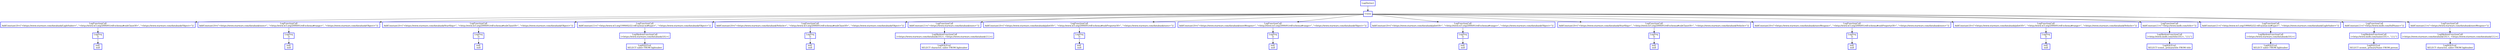 digraph  g{
node [shape=rectangle, color=black, fontcolor=black, style=bold]
0 [label="LogDistinct" , color = blue] ; 
1 [label="Union", color = blue] ; 
0 -> 1 ; 
2 [label="LogFunctionCall
AddConstant{0=(\"<https://www.starwars.com/databank/LightSaber>\", \"<http://www.w3.org/2000/01/rdf-schema#subClassOf>\", \"<https://www.starwars.com/databank/Object>\")}" , color = blue] ; 
1 -> 2 ; 
3 [label="LogProj
[]" , color = blue] ; 
2 -> 3 ; 
4 [label="null 
null", color = blue] ; 
3 -> 4 ; 
6 [label="LogFunctionCall
AddConstant{0=(\"<https://www.starwars.com/databank/uses>\", \"<http://www.w3.org/2000/01/rdf-schema#range>\", \"<https://www.starwars.com/databank/Object>\")}" , color = blue] ; 
1 -> 6 ; 
7 [label="LogProj
[]" , color = blue] ; 
6 -> 7 ; 
8 [label="null 
null", color = blue] ; 
7 -> 8 ; 
10 [label="LogFunctionCall
AddConstant{0=(\"<https://www.starwars.com/databank/StarShip>\", \"<http://www.w3.org/2000/01/rdf-schema#subClassOf>\", \"<https://www.starwars.com/databank/Object>\")}" , color = blue] ; 
1 -> 10 ; 
11 [label="LogProj
[]" , color = blue] ; 
10 -> 11 ; 
12 [label="null 
null", color = blue] ; 
11 -> 12 ; 
14 [label="LogFunctionCall
AddConstant{1=(\"<http://www.w3.org/1999/02/22-rdf-syntax-ns#type>\", \"<https://www.starwars.com/databank/Object>\")}" , color = blue] ; 
1 -> 14 ; 
15 [label="LogSkolemFunctionCall
(<https://www.starwars.com/databank/{0}>)" , color = blue] ; 
14 -> 15 ; 
16 [label="LogSQLEval 
SELECT saber FROM lightsaber", color = blue] ; 
15 -> 16 ; 
18 [label="LogFunctionCall
AddConstant{0=(\"<https://www.starwars.com/databank/Vehicle>\", \"<http://www.w3.org/2000/01/rdf-schema#subClassOf>\", \"<https://www.starwars.com/databank/Object>\")}" , color = blue] ; 
1 -> 18 ; 
19 [label="LogProj
[]" , color = blue] ; 
18 -> 19 ; 
20 [label="null 
null", color = blue] ; 
19 -> 20 ; 
22 [label="LogFunctionCall
AddConstant{1=(\"<https://www.starwars.com/databank/uses>\")}" , color = blue] ; 
1 -> 22 ; 
23 [label="LogSkolemFunctionCall
(<https://www.starwars.com/databank/{0}>, <https://www.starwars.com/databank/{1}>)" , color = blue] ; 
22 -> 23 ; 
24 [label="LogSQLEval 
SELECT character, saber FROM lightsaber", color = blue] ; 
23 -> 24 ; 
26 [label="LogFunctionCall
AddConstant{0=(\"<https://www.starwars.com/databank/pilotOf>\", \"<http://www.w3.org/2000/01/rdf-schema#subPropertyOf>\", \"<https://www.starwars.com/databank/uses>\")}" , color = blue] ; 
1 -> 26 ; 
27 [label="LogProj
[]" , color = blue] ; 
26 -> 27 ; 
28 [label="null 
null", color = blue] ; 
27 -> 28 ; 
30 [label="LogFunctionCall
AddConstant{0=(\"<https://www.starwars.com/databank/usesWeapon>\", \"<http://www.w3.org/2000/01/rdf-schema#range>\", \"<https://www.starwars.com/databank/Object>\")}" , color = blue] ; 
1 -> 30 ; 
31 [label="LogProj
[]" , color = blue] ; 
30 -> 31 ; 
32 [label="null 
null", color = blue] ; 
31 -> 32 ; 
34 [label="LogFunctionCall
AddConstant{0=(\"<https://www.starwars.com/databank/pilotOf>\", \"<http://www.w3.org/2000/01/rdf-schema#range>\", \"<https://www.starwars.com/databank/Object>\")}" , color = blue] ; 
1 -> 34 ; 
35 [label="LogProj
[]" , color = blue] ; 
34 -> 35 ; 
36 [label="null 
null", color = blue] ; 
35 -> 36 ; 
38 [label="LogFunctionCall
AddConstant{0=(\"<https://www.starwars.com/databank/StarShip>\", \"<http://www.w3.org/2000/01/rdf-schema#subClassOf>\", \"<https://www.starwars.com/databank/Vehicle>\")}" , color = blue] ; 
1 -> 38 ; 
39 [label="LogProj
[]" , color = blue] ; 
38 -> 39 ; 
40 [label="null 
null", color = blue] ; 
39 -> 40 ; 
42 [label="LogFunctionCall
AddConstant{0=(\"<https://www.starwars.com/databank/usesWeapon>\", \"<http://www.w3.org/2000/01/rdf-schema#subPropertyOf>\", \"<https://www.starwars.com/databank/uses>\")}" , color = blue] ; 
1 -> 42 ; 
43 [label="LogProj
[]" , color = blue] ; 
42 -> 43 ; 
44 [label="null 
null", color = blue] ; 
43 -> 44 ; 
46 [label="LogFunctionCall
AddConstant{0=(\"<https://www.starwars.com/databank/pilotOf>\", \"<http://www.w3.org/2000/01/rdf-schema#range>\", \"<https://www.starwars.com/databank/Vehicle>\")}" , color = blue] ; 
1 -> 46 ; 
47 [label="LogProj
[]" , color = blue] ; 
46 -> 47 ; 
48 [label="null 
null", color = blue] ; 
47 -> 48 ; 
50 [label="LogFunctionCall
AddConstant{1=(\"<http://www.imdb.com/title>\")}" , color = blue] ; 
1 -> 50 ; 
51 [label="LogSkolemFunctionCall
(<http://www.imdb.com/title/{0}>, \"{1}\")" , color = blue] ; 
50 -> 51 ; 
52 [label="LogSQLEval 
SELECT tconst, primarytitle FROM title", color = blue] ; 
51 -> 52 ; 
54 [label="LogFunctionCall
AddConstant{1=(\"<http://www.w3.org/1999/02/22-rdf-syntax-ns#type>\", \"<https://www.starwars.com/databank/LightSaber>\")}" , color = blue] ; 
1 -> 54 ; 
55 [label="LogSkolemFunctionCall
(<https://www.starwars.com/databank/{0}>)" , color = blue] ; 
54 -> 55 ; 
56 [label="LogSQLEval 
SELECT saber FROM lightsaber", color = blue] ; 
55 -> 56 ; 
58 [label="LogFunctionCall
AddConstant{1=(\"<http://www.imdb.com/fullName>\")}" , color = blue] ; 
1 -> 58 ; 
59 [label="LogSkolemFunctionCall
(<http://www.imdb.com/name/{0}>, \"{1}\")" , color = blue] ; 
58 -> 59 ; 
60 [label="LogSQLEval 
SELECT nconst, primaryName FROM person", color = blue] ; 
59 -> 60 ; 
62 [label="LogFunctionCall
AddConstant{1=(\"<https://www.starwars.com/databank/usesWeapon>\")}" , color = blue] ; 
1 -> 62 ; 
63 [label="LogSkolemFunctionCall
(<https://www.starwars.com/databank/{0}>, <https://www.starwars.com/databank/{1}>)" , color = blue] ; 
62 -> 63 ; 
64 [label="LogSQLEval 
SELECT character, saber FROM lightsaber", color = blue] ; 
63 -> 64 ; 
}

